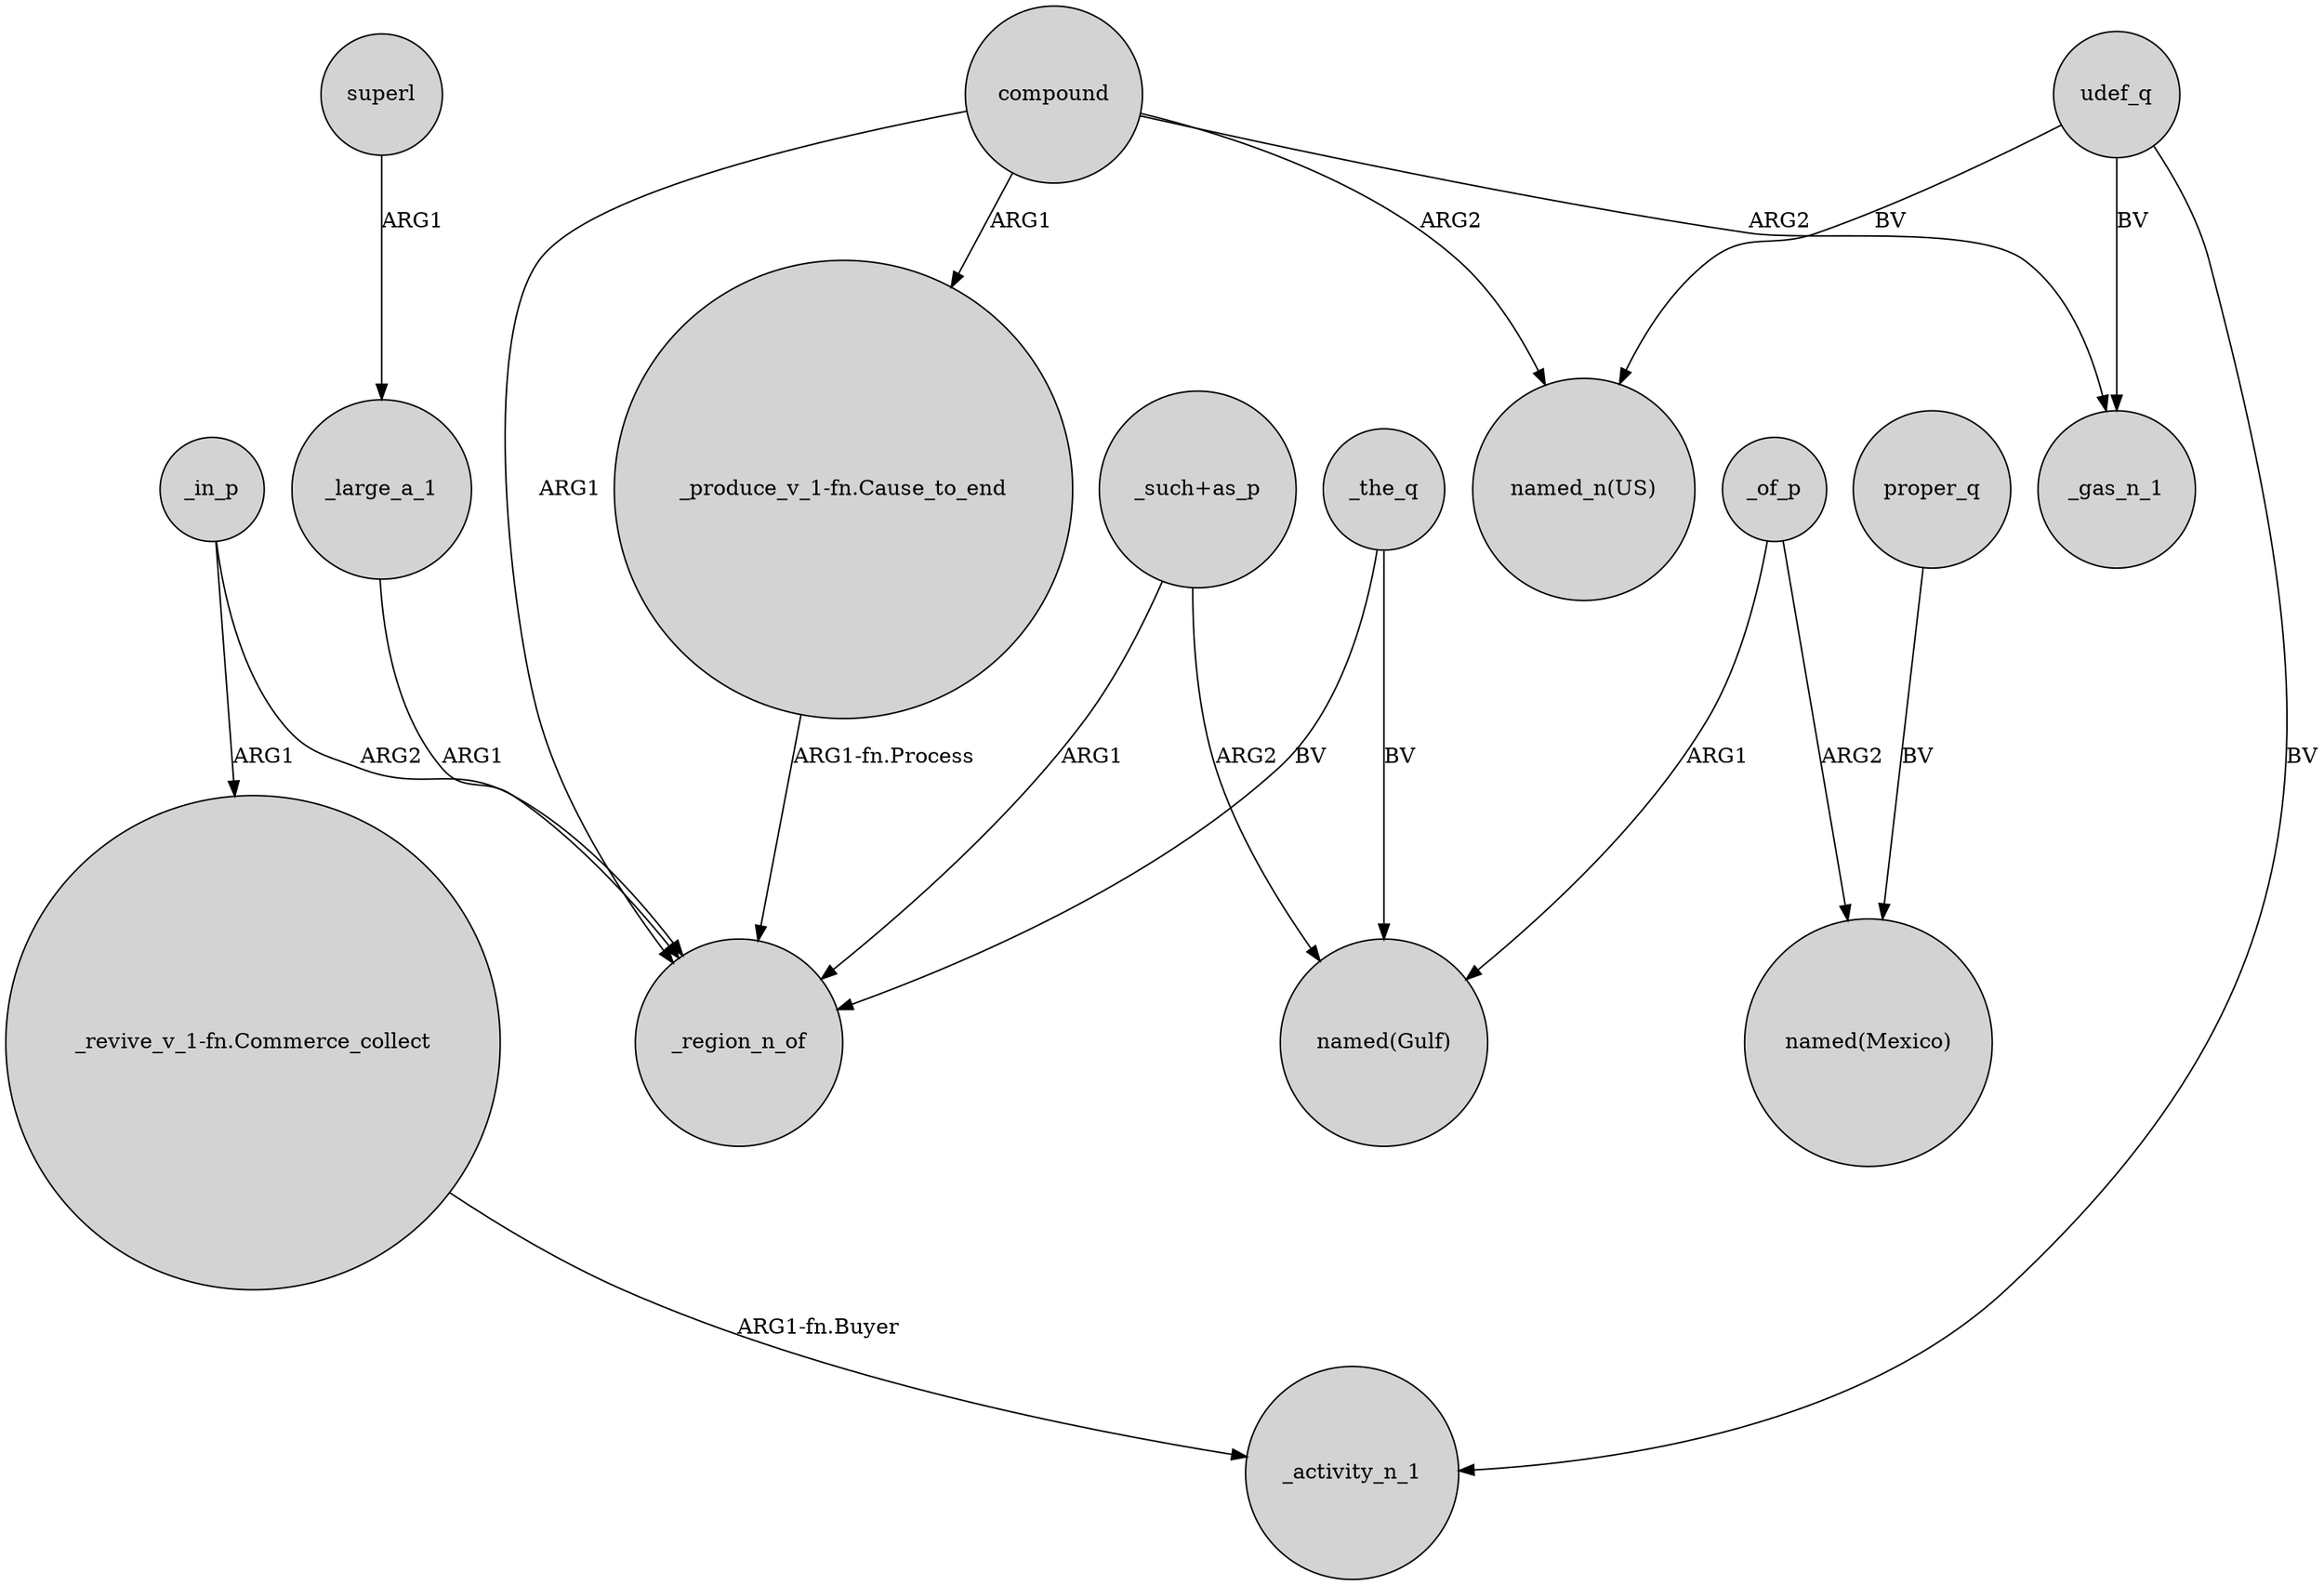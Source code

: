 digraph {
	node [shape=circle style=filled]
	_the_q -> _region_n_of [label=BV]
	"_revive_v_1-fn.Commerce_collect" -> _activity_n_1 [label="ARG1-fn.Buyer"]
	_the_q -> "named(Gulf)" [label=BV]
	_large_a_1 -> _region_n_of [label=ARG1]
	"_such+as_p" -> _region_n_of [label=ARG1]
	_of_p -> "named(Gulf)" [label=ARG1]
	compound -> _gas_n_1 [label=ARG2]
	proper_q -> "named(Mexico)" [label=BV]
	_in_p -> "_revive_v_1-fn.Commerce_collect" [label=ARG1]
	udef_q -> "named_n(US)" [label=BV]
	"_such+as_p" -> "named(Gulf)" [label=ARG2]
	"_produce_v_1-fn.Cause_to_end" -> _region_n_of [label="ARG1-fn.Process"]
	_of_p -> "named(Mexico)" [label=ARG2]
	compound -> _region_n_of [label=ARG1]
	_in_p -> _region_n_of [label=ARG2]
	udef_q -> _activity_n_1 [label=BV]
	compound -> "named_n(US)" [label=ARG2]
	superl -> _large_a_1 [label=ARG1]
	compound -> "_produce_v_1-fn.Cause_to_end" [label=ARG1]
	udef_q -> _gas_n_1 [label=BV]
}
